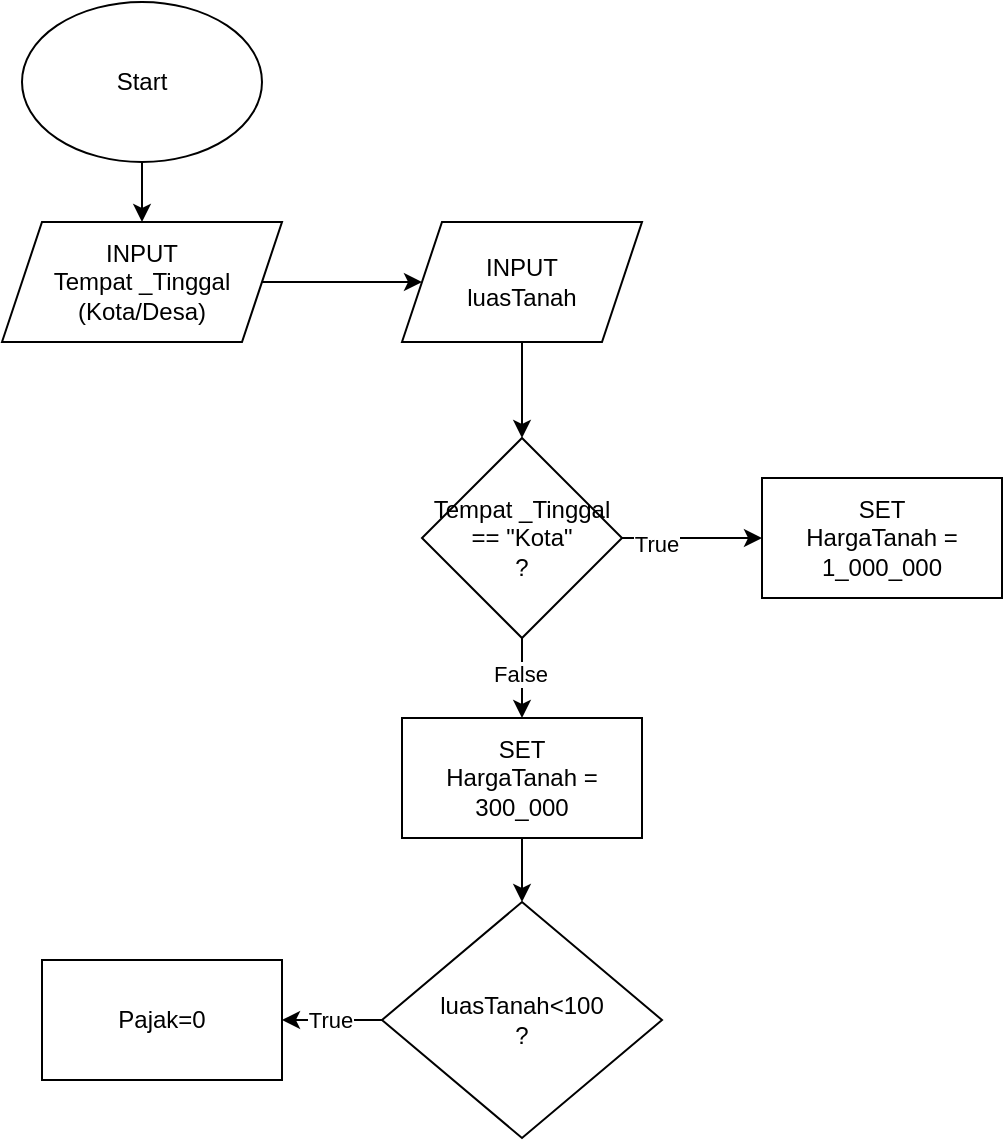 <mxfile version="24.0.7" type="github">
  <diagram name="Page-1" id="faQeCK7w4snYmOGw0nrd">
    <mxGraphModel dx="880" dy="434" grid="1" gridSize="10" guides="1" tooltips="1" connect="1" arrows="1" fold="1" page="1" pageScale="1" pageWidth="827" pageHeight="1169" math="0" shadow="0">
      <root>
        <mxCell id="0" />
        <mxCell id="1" parent="0" />
        <mxCell id="11-FKR-ua_GyiVevUBoH-3" style="edgeStyle=orthogonalEdgeStyle;rounded=0;orthogonalLoop=1;jettySize=auto;html=1;exitX=0.5;exitY=1;exitDx=0;exitDy=0;entryX=0.5;entryY=0;entryDx=0;entryDy=0;" edge="1" parent="1" source="11-FKR-ua_GyiVevUBoH-1" target="11-FKR-ua_GyiVevUBoH-2">
          <mxGeometry relative="1" as="geometry" />
        </mxCell>
        <mxCell id="11-FKR-ua_GyiVevUBoH-1" value="Start" style="ellipse;whiteSpace=wrap;html=1;" vertex="1" parent="1">
          <mxGeometry x="50" y="30" width="120" height="80" as="geometry" />
        </mxCell>
        <mxCell id="11-FKR-ua_GyiVevUBoH-12" style="edgeStyle=orthogonalEdgeStyle;rounded=0;orthogonalLoop=1;jettySize=auto;html=1;exitX=1;exitY=0.5;exitDx=0;exitDy=0;entryX=0;entryY=0.5;entryDx=0;entryDy=0;" edge="1" parent="1" source="11-FKR-ua_GyiVevUBoH-2" target="11-FKR-ua_GyiVevUBoH-11">
          <mxGeometry relative="1" as="geometry" />
        </mxCell>
        <mxCell id="11-FKR-ua_GyiVevUBoH-2" value="INPUT&lt;div&gt;Tempat _Tinggal&lt;/div&gt;&lt;div&gt;(Kota/Desa)&lt;/div&gt;" style="shape=parallelogram;perimeter=parallelogramPerimeter;whiteSpace=wrap;html=1;fixedSize=1;" vertex="1" parent="1">
          <mxGeometry x="40" y="140" width="140" height="60" as="geometry" />
        </mxCell>
        <mxCell id="11-FKR-ua_GyiVevUBoH-7" style="edgeStyle=orthogonalEdgeStyle;rounded=0;orthogonalLoop=1;jettySize=auto;html=1;exitX=1;exitY=0.5;exitDx=0;exitDy=0;entryX=0;entryY=0.5;entryDx=0;entryDy=0;" edge="1" parent="1" source="11-FKR-ua_GyiVevUBoH-4" target="11-FKR-ua_GyiVevUBoH-6">
          <mxGeometry relative="1" as="geometry" />
        </mxCell>
        <mxCell id="11-FKR-ua_GyiVevUBoH-8" value="True" style="edgeLabel;html=1;align=center;verticalAlign=middle;resizable=0;points=[];" vertex="1" connectable="0" parent="11-FKR-ua_GyiVevUBoH-7">
          <mxGeometry x="-0.51" y="-3" relative="1" as="geometry">
            <mxPoint as="offset" />
          </mxGeometry>
        </mxCell>
        <mxCell id="11-FKR-ua_GyiVevUBoH-14" style="edgeStyle=orthogonalEdgeStyle;rounded=0;orthogonalLoop=1;jettySize=auto;html=1;exitX=0.5;exitY=1;exitDx=0;exitDy=0;" edge="1" parent="1" source="11-FKR-ua_GyiVevUBoH-4" target="11-FKR-ua_GyiVevUBoH-10">
          <mxGeometry relative="1" as="geometry" />
        </mxCell>
        <mxCell id="11-FKR-ua_GyiVevUBoH-15" value="False" style="edgeLabel;html=1;align=center;verticalAlign=middle;resizable=0;points=[];" vertex="1" connectable="0" parent="11-FKR-ua_GyiVevUBoH-14">
          <mxGeometry x="-0.12" y="-1" relative="1" as="geometry">
            <mxPoint as="offset" />
          </mxGeometry>
        </mxCell>
        <mxCell id="11-FKR-ua_GyiVevUBoH-4" value="&lt;div&gt;Tempat _Tinggal&lt;/div&gt;&lt;div&gt;== &quot;Kota&quot;&lt;/div&gt;&lt;div&gt;?&lt;/div&gt;" style="rhombus;whiteSpace=wrap;html=1;" vertex="1" parent="1">
          <mxGeometry x="250" y="248" width="100" height="100" as="geometry" />
        </mxCell>
        <mxCell id="11-FKR-ua_GyiVevUBoH-6" value="SET&lt;div&gt;HargaTanah = 1_000_000&lt;/div&gt;" style="rounded=0;whiteSpace=wrap;html=1;" vertex="1" parent="1">
          <mxGeometry x="420" y="268" width="120" height="60" as="geometry" />
        </mxCell>
        <mxCell id="11-FKR-ua_GyiVevUBoH-18" style="edgeStyle=orthogonalEdgeStyle;rounded=0;orthogonalLoop=1;jettySize=auto;html=1;exitX=0.5;exitY=1;exitDx=0;exitDy=0;entryX=0.5;entryY=0;entryDx=0;entryDy=0;" edge="1" parent="1" source="11-FKR-ua_GyiVevUBoH-10" target="11-FKR-ua_GyiVevUBoH-17">
          <mxGeometry relative="1" as="geometry" />
        </mxCell>
        <mxCell id="11-FKR-ua_GyiVevUBoH-10" value="SET&lt;div&gt;HargaTanah = 3&lt;span style=&quot;background-color: initial;&quot;&gt;00_000&lt;/span&gt;&lt;/div&gt;" style="rounded=0;whiteSpace=wrap;html=1;" vertex="1" parent="1">
          <mxGeometry x="240" y="388" width="120" height="60" as="geometry" />
        </mxCell>
        <mxCell id="11-FKR-ua_GyiVevUBoH-13" style="edgeStyle=orthogonalEdgeStyle;rounded=0;orthogonalLoop=1;jettySize=auto;html=1;exitX=0.5;exitY=1;exitDx=0;exitDy=0;entryX=0.5;entryY=0;entryDx=0;entryDy=0;" edge="1" parent="1" source="11-FKR-ua_GyiVevUBoH-11" target="11-FKR-ua_GyiVevUBoH-4">
          <mxGeometry relative="1" as="geometry">
            <Array as="points">
              <mxPoint x="300" y="245" />
              <mxPoint x="300" y="245" />
            </Array>
          </mxGeometry>
        </mxCell>
        <mxCell id="11-FKR-ua_GyiVevUBoH-11" value="INPUT&lt;div&gt;luasTanah&lt;/div&gt;" style="shape=parallelogram;perimeter=parallelogramPerimeter;whiteSpace=wrap;html=1;fixedSize=1;" vertex="1" parent="1">
          <mxGeometry x="240" y="140" width="120" height="60" as="geometry" />
        </mxCell>
        <mxCell id="11-FKR-ua_GyiVevUBoH-22" style="edgeStyle=orthogonalEdgeStyle;rounded=0;orthogonalLoop=1;jettySize=auto;html=1;exitX=0;exitY=0.5;exitDx=0;exitDy=0;entryX=1;entryY=0.5;entryDx=0;entryDy=0;" edge="1" parent="1" source="11-FKR-ua_GyiVevUBoH-17" target="11-FKR-ua_GyiVevUBoH-21">
          <mxGeometry relative="1" as="geometry" />
        </mxCell>
        <mxCell id="11-FKR-ua_GyiVevUBoH-23" value="True" style="edgeLabel;html=1;align=center;verticalAlign=middle;resizable=0;points=[];" vertex="1" connectable="0" parent="11-FKR-ua_GyiVevUBoH-22">
          <mxGeometry x="0.04" relative="1" as="geometry">
            <mxPoint as="offset" />
          </mxGeometry>
        </mxCell>
        <mxCell id="11-FKR-ua_GyiVevUBoH-17" value="luasTanah&amp;lt;100&lt;div&gt;?&lt;/div&gt;" style="rhombus;whiteSpace=wrap;html=1;" vertex="1" parent="1">
          <mxGeometry x="230" y="480" width="140" height="118" as="geometry" />
        </mxCell>
        <mxCell id="11-FKR-ua_GyiVevUBoH-21" value="Pajak=0" style="rounded=0;whiteSpace=wrap;html=1;" vertex="1" parent="1">
          <mxGeometry x="60" y="509" width="120" height="60" as="geometry" />
        </mxCell>
      </root>
    </mxGraphModel>
  </diagram>
</mxfile>
